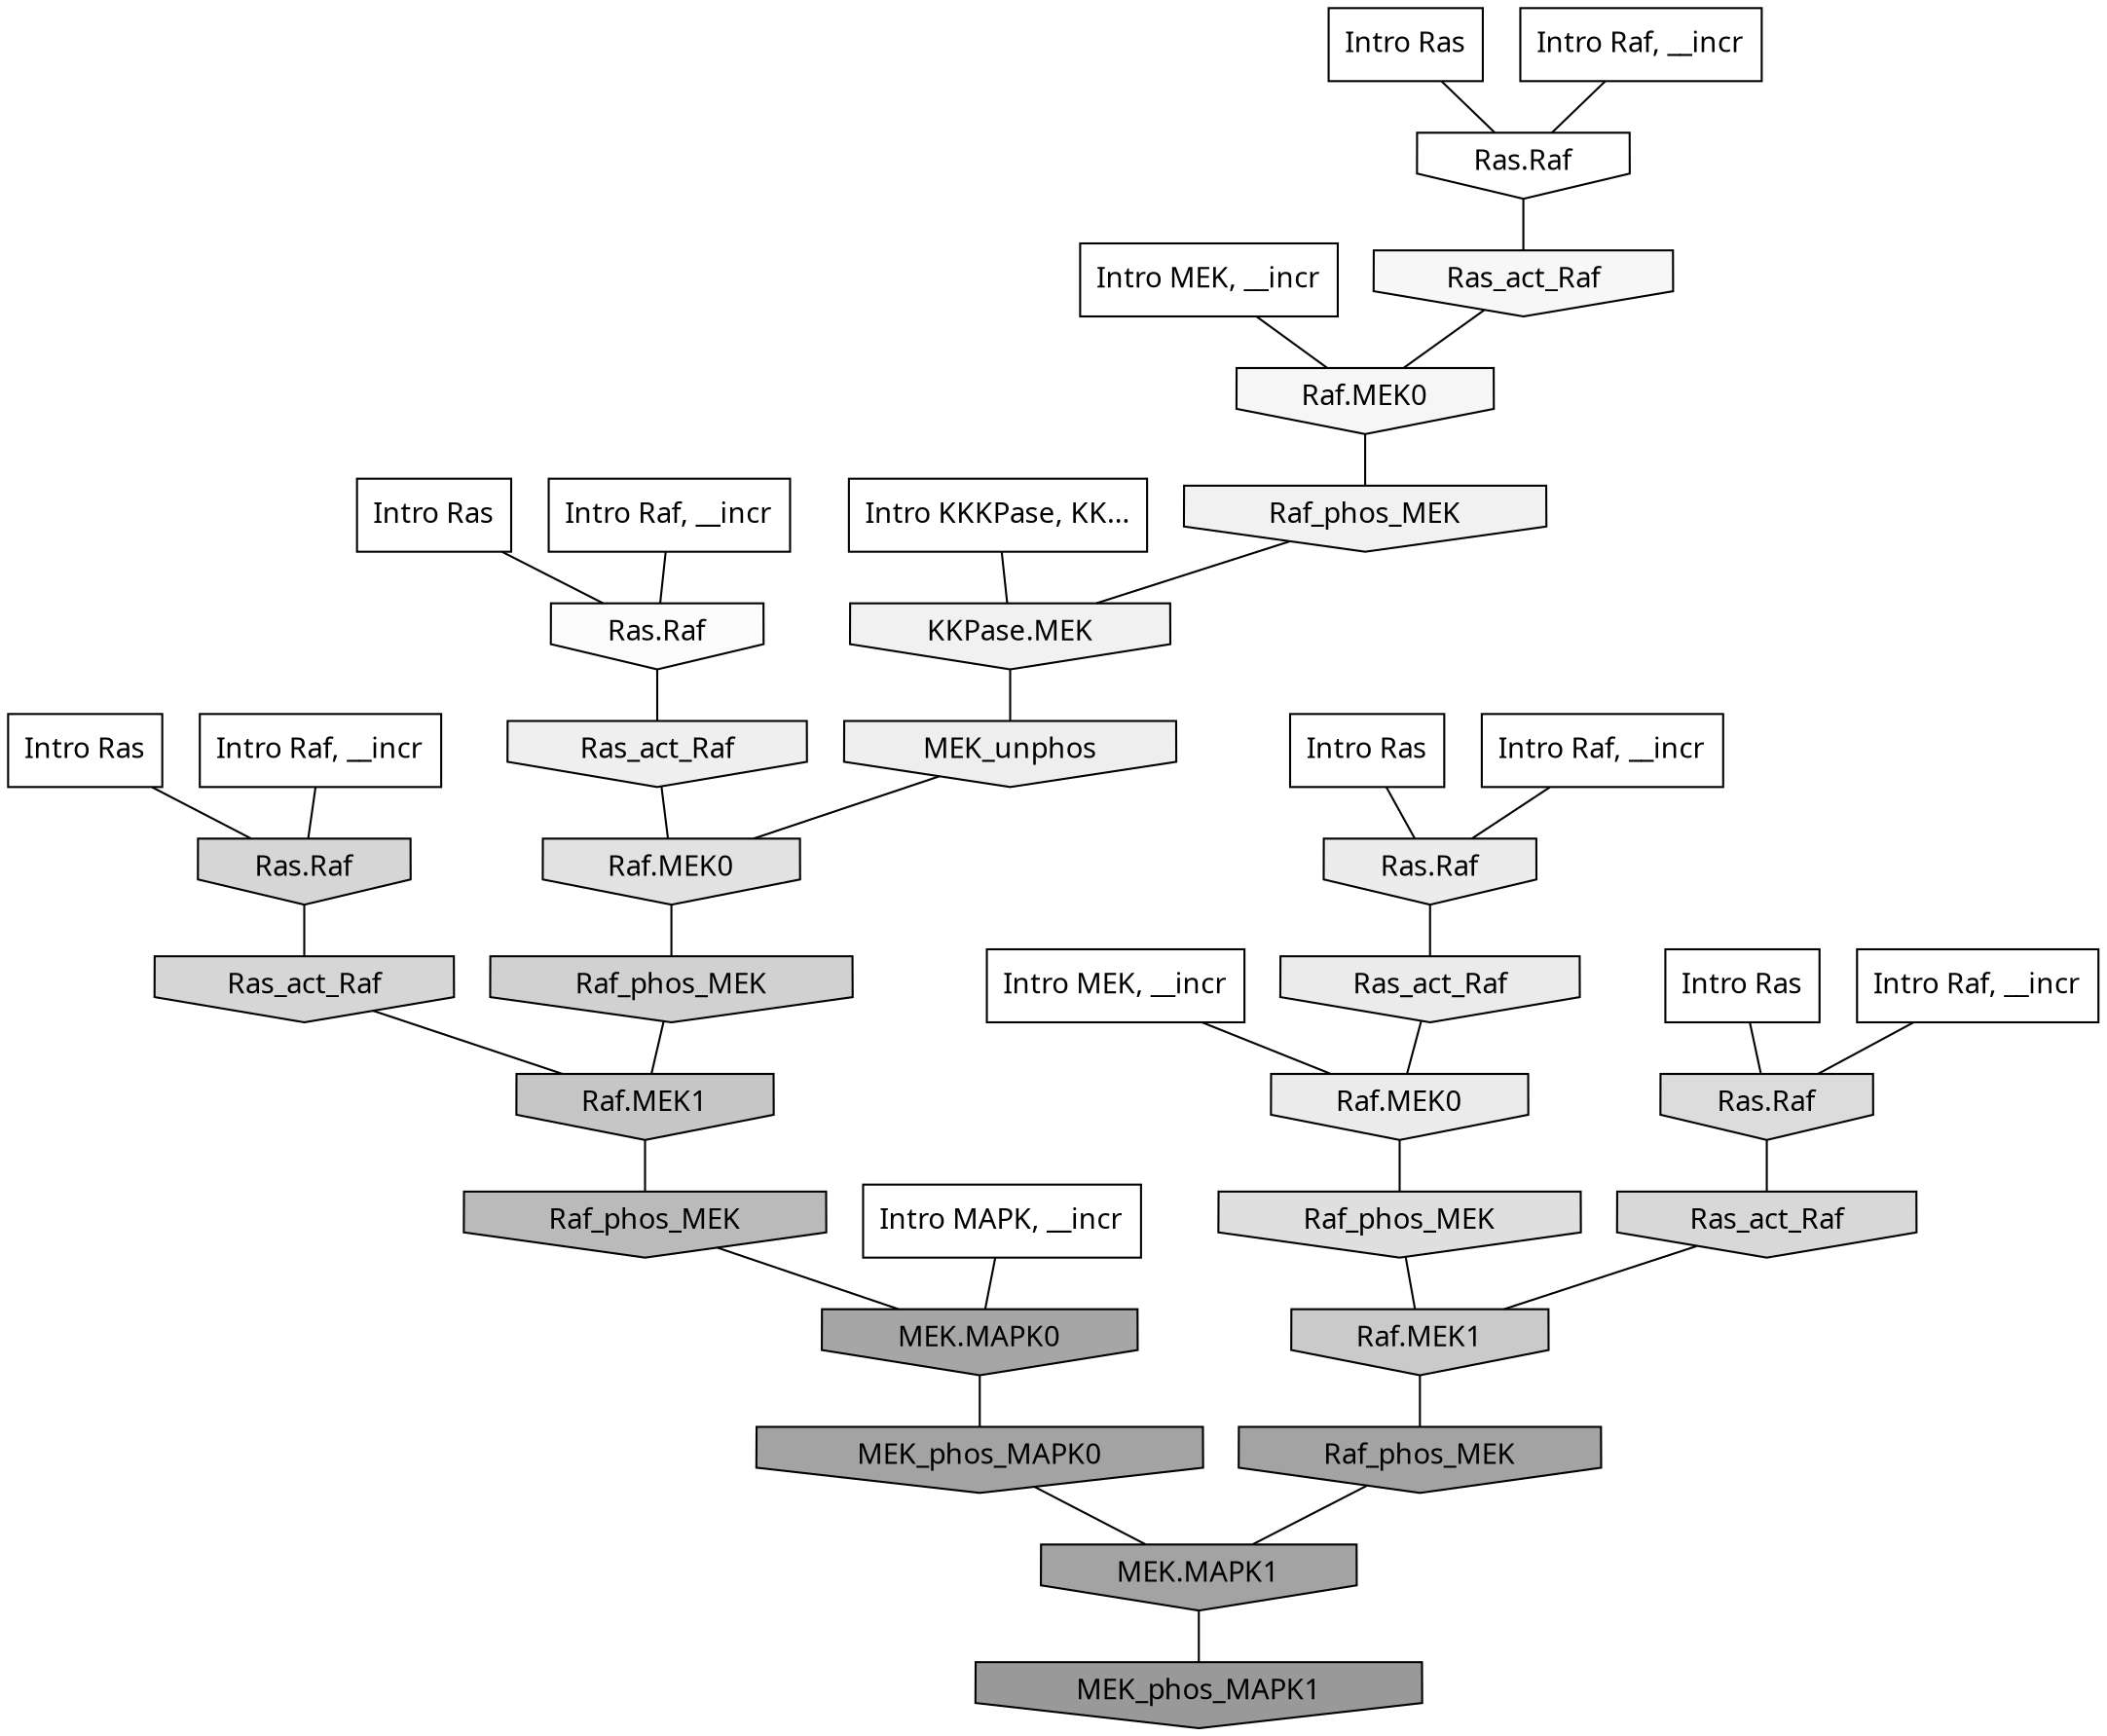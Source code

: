 digraph G{
  rankdir="TB";
  ranksep=0.30;
  node [fontname="CMU Serif"];
  edge [fontname="CMU Serif"];
  
  7 [label="Intro Ras", shape=rectangle, style=filled, fillcolor="0.000 0.000 1.000"]
  
  19 [label="Intro Ras", shape=rectangle, style=filled, fillcolor="0.000 0.000 1.000"]
  
  30 [label="Intro Ras", shape=rectangle, style=filled, fillcolor="0.000 0.000 1.000"]
  
  64 [label="Intro Ras", shape=rectangle, style=filled, fillcolor="0.000 0.000 1.000"]
  
  83 [label="Intro Ras", shape=rectangle, style=filled, fillcolor="0.000 0.000 1.000"]
  
  290 [label="Intro Raf, __incr", shape=rectangle, style=filled, fillcolor="0.000 0.000 1.000"]
  
  543 [label="Intro Raf, __incr", shape=rectangle, style=filled, fillcolor="0.000 0.000 1.000"]
  
  709 [label="Intro Raf, __incr", shape=rectangle, style=filled, fillcolor="0.000 0.000 1.000"]
  
  873 [label="Intro Raf, __incr", shape=rectangle, style=filled, fillcolor="0.000 0.000 1.000"]
  
  925 [label="Intro Raf, __incr", shape=rectangle, style=filled, fillcolor="0.000 0.000 1.000"]
  
  1418 [label="Intro MEK, __incr", shape=rectangle, style=filled, fillcolor="0.000 0.000 1.000"]
  
  1617 [label="Intro MEK, __incr", shape=rectangle, style=filled, fillcolor="0.000 0.000 1.000"]
  
  2398 [label="Intro MAPK, __incr", shape=rectangle, style=filled, fillcolor="0.000 0.000 1.000"]
  
  3182 [label="Intro KKKPase, KK...", shape=rectangle, style=filled, fillcolor="0.000 0.000 1.000"]
  
  3306 [label="Ras.Raf", shape=invhouse, style=filled, fillcolor="0.000 0.000 1.000"]
  
  3419 [label="Ras.Raf", shape=invhouse, style=filled, fillcolor="0.000 0.000 0.986"]
  
  3569 [label="Ras_act_Raf", shape=invhouse, style=filled, fillcolor="0.000 0.000 0.965"]
  
  3572 [label="Raf.MEK0", shape=invhouse, style=filled, fillcolor="0.000 0.000 0.964"]
  
  3820 [label="Raf_phos_MEK", shape=invhouse, style=filled, fillcolor="0.000 0.000 0.943"]
  
  3829 [label="KKPase.MEK", shape=invhouse, style=filled, fillcolor="0.000 0.000 0.943"]
  
  3960 [label="Ras_act_Raf", shape=invhouse, style=filled, fillcolor="0.000 0.000 0.936"]
  
  4014 [label="MEK_unphos", shape=invhouse, style=filled, fillcolor="0.000 0.000 0.933"]
  
  4154 [label="Ras.Raf", shape=invhouse, style=filled, fillcolor="0.000 0.000 0.924"]
  
  4228 [label="Ras_act_Raf", shape=invhouse, style=filled, fillcolor="0.000 0.000 0.919"]
  
  4231 [label="Raf.MEK0", shape=invhouse, style=filled, fillcolor="0.000 0.000 0.919"]
  
  4853 [label="Raf.MEK0", shape=invhouse, style=filled, fillcolor="0.000 0.000 0.884"]
  
  5024 [label="Raf_phos_MEK", shape=invhouse, style=filled, fillcolor="0.000 0.000 0.873"]
  
  5216 [label="Ras.Raf", shape=invhouse, style=filled, fillcolor="0.000 0.000 0.863"]
  
  5584 [label="Ras_act_Raf", shape=invhouse, style=filled, fillcolor="0.000 0.000 0.844"]
  
  5696 [label="Ras.Raf", shape=invhouse, style=filled, fillcolor="0.000 0.000 0.838"]
  
  5705 [label="Ras_act_Raf", shape=invhouse, style=filled, fillcolor="0.000 0.000 0.838"]
  
  6087 [label="Raf_phos_MEK", shape=invhouse, style=filled, fillcolor="0.000 0.000 0.820"]
  
  6911 [label="Raf.MEK1", shape=invhouse, style=filled, fillcolor="0.000 0.000 0.791"]
  
  7437 [label="Raf.MEK1", shape=invhouse, style=filled, fillcolor="0.000 0.000 0.775"]
  
  9229 [label="Raf_phos_MEK", shape=invhouse, style=filled, fillcolor="0.000 0.000 0.727"]
  
  13753 [label="MEK.MAPK0", shape=invhouse, style=filled, fillcolor="0.000 0.000 0.652"]
  
  14795 [label="MEK_phos_MAPK0", shape=invhouse, style=filled, fillcolor="0.000 0.000 0.640"]
  
  14834 [label="Raf_phos_MEK", shape=invhouse, style=filled, fillcolor="0.000 0.000 0.640"]
  
  14864 [label="MEK.MAPK1", shape=invhouse, style=filled, fillcolor="0.000 0.000 0.639"]
  
  16923 [label="MEK_phos_MAPK1", shape=invhouse, style=filled, fillcolor="0.000 0.000 0.600"]
  
  
  14864 -> 16923 [dir=none, color="0.000 0.000 0.000"] 
  14834 -> 14864 [dir=none, color="0.000 0.000 0.000"] 
  14795 -> 14864 [dir=none, color="0.000 0.000 0.000"] 
  13753 -> 14795 [dir=none, color="0.000 0.000 0.000"] 
  9229 -> 13753 [dir=none, color="0.000 0.000 0.000"] 
  7437 -> 9229 [dir=none, color="0.000 0.000 0.000"] 
  6911 -> 14834 [dir=none, color="0.000 0.000 0.000"] 
  6087 -> 7437 [dir=none, color="0.000 0.000 0.000"] 
  5705 -> 7437 [dir=none, color="0.000 0.000 0.000"] 
  5696 -> 5705 [dir=none, color="0.000 0.000 0.000"] 
  5584 -> 6911 [dir=none, color="0.000 0.000 0.000"] 
  5216 -> 5584 [dir=none, color="0.000 0.000 0.000"] 
  5024 -> 6911 [dir=none, color="0.000 0.000 0.000"] 
  4853 -> 6087 [dir=none, color="0.000 0.000 0.000"] 
  4231 -> 5024 [dir=none, color="0.000 0.000 0.000"] 
  4228 -> 4231 [dir=none, color="0.000 0.000 0.000"] 
  4154 -> 4228 [dir=none, color="0.000 0.000 0.000"] 
  4014 -> 4853 [dir=none, color="0.000 0.000 0.000"] 
  3960 -> 4853 [dir=none, color="0.000 0.000 0.000"] 
  3829 -> 4014 [dir=none, color="0.000 0.000 0.000"] 
  3820 -> 3829 [dir=none, color="0.000 0.000 0.000"] 
  3572 -> 3820 [dir=none, color="0.000 0.000 0.000"] 
  3569 -> 3572 [dir=none, color="0.000 0.000 0.000"] 
  3419 -> 3960 [dir=none, color="0.000 0.000 0.000"] 
  3306 -> 3569 [dir=none, color="0.000 0.000 0.000"] 
  3182 -> 3829 [dir=none, color="0.000 0.000 0.000"] 
  2398 -> 13753 [dir=none, color="0.000 0.000 0.000"] 
  1617 -> 3572 [dir=none, color="0.000 0.000 0.000"] 
  1418 -> 4231 [dir=none, color="0.000 0.000 0.000"] 
  925 -> 5696 [dir=none, color="0.000 0.000 0.000"] 
  873 -> 3419 [dir=none, color="0.000 0.000 0.000"] 
  709 -> 4154 [dir=none, color="0.000 0.000 0.000"] 
  543 -> 5216 [dir=none, color="0.000 0.000 0.000"] 
  290 -> 3306 [dir=none, color="0.000 0.000 0.000"] 
  83 -> 5216 [dir=none, color="0.000 0.000 0.000"] 
  64 -> 3306 [dir=none, color="0.000 0.000 0.000"] 
  30 -> 4154 [dir=none, color="0.000 0.000 0.000"] 
  19 -> 3419 [dir=none, color="0.000 0.000 0.000"] 
  7 -> 5696 [dir=none, color="0.000 0.000 0.000"] 
  
  }
